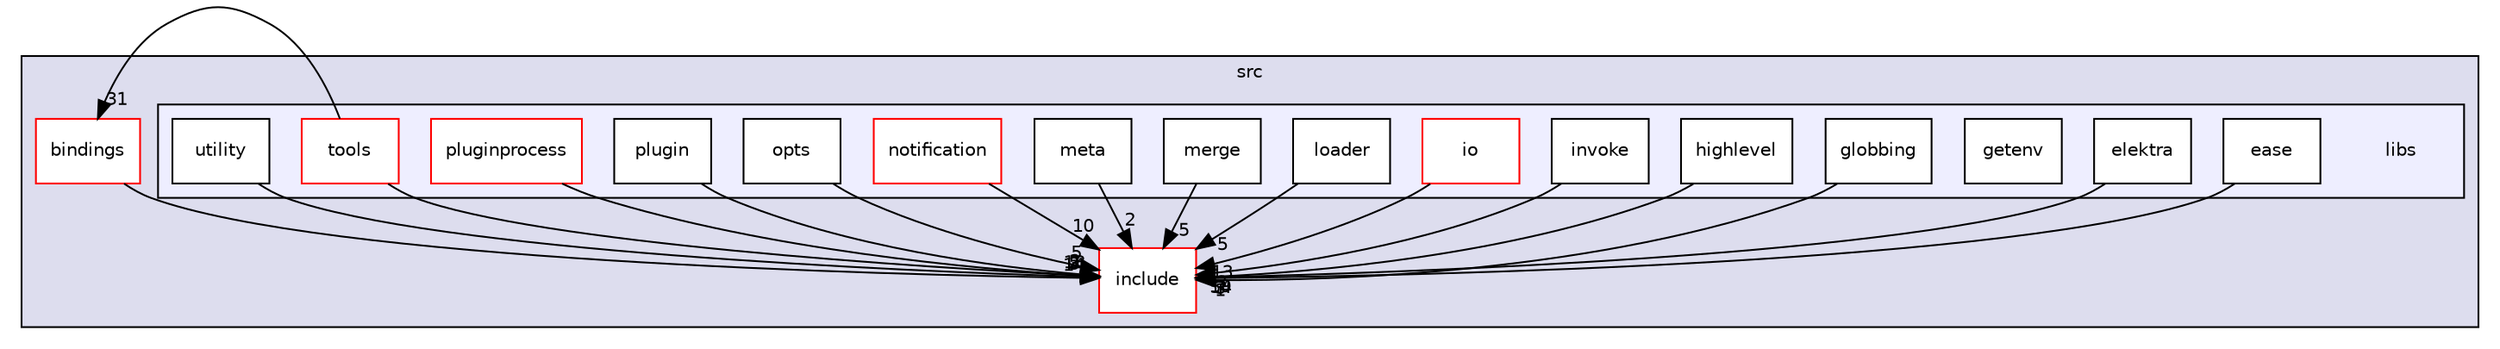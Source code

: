 digraph "libs" {
  compound=true
  node [ fontsize="10", fontname="Helvetica"];
  edge [ labelfontsize="10", labelfontname="Helvetica"];
  subgraph clusterdir_68267d1309a1af8e8297ef4c3efbcdba {
    graph [ bgcolor="#ddddee", pencolor="black", label="src" fontname="Helvetica", fontsize="10", URL="dir_68267d1309a1af8e8297ef4c3efbcdba.html"]
  dir_b0856f6b0d80ccb263b2f415c91f9e17 [shape=box label="include" fillcolor="white" style="filled" color="red" URL="dir_b0856f6b0d80ccb263b2f415c91f9e17.html"];
  dir_ea91a2a72b7cbbf988d2bd2cd1d23e49 [shape=box label="bindings" fillcolor="white" style="filled" color="red" URL="dir_ea91a2a72b7cbbf988d2bd2cd1d23e49.html"];
  subgraph clusterdir_87a455bccb09a92130c26a11a880c98a {
    graph [ bgcolor="#eeeeff", pencolor="black", label="" URL="dir_87a455bccb09a92130c26a11a880c98a.html"];
    dir_87a455bccb09a92130c26a11a880c98a [shape=plaintext label="libs"];
  dir_2344e29ee736e4363a0aae8af5b84cd8 [shape=box label="ease" fillcolor="white" style="filled" URL="dir_2344e29ee736e4363a0aae8af5b84cd8.html"];
  dir_e0dd646c39a393cc8e6d3e5e227334a6 [shape=box label="elektra" fillcolor="white" style="filled" URL="dir_e0dd646c39a393cc8e6d3e5e227334a6.html"];
  dir_8e679771a457ee9b5d252fc11bcf7555 [shape=box label="getenv" fillcolor="white" style="filled" URL="dir_8e679771a457ee9b5d252fc11bcf7555.html"];
  dir_d985d2ec8092f968c8b30c1781b54fd4 [shape=box label="globbing" fillcolor="white" style="filled" URL="dir_d985d2ec8092f968c8b30c1781b54fd4.html"];
  dir_de0c12191b988f5ae0ee193bcd871f03 [shape=box label="highlevel" fillcolor="white" style="filled" URL="dir_de0c12191b988f5ae0ee193bcd871f03.html"];
  dir_6d363a22b7898af9cbc7afc500a80959 [shape=box label="invoke" fillcolor="white" style="filled" URL="dir_6d363a22b7898af9cbc7afc500a80959.html"];
  dir_81c5f602880d8a0ec7ac71eab87b0816 [shape=box label="io" fillcolor="white" style="filled" color="red" URL="dir_81c5f602880d8a0ec7ac71eab87b0816.html"];
  dir_4dddacba5ff73689d9815740528dfc30 [shape=box label="loader" fillcolor="white" style="filled" URL="dir_4dddacba5ff73689d9815740528dfc30.html"];
  dir_c210ee85d85f6df8c43d8af3d283b003 [shape=box label="merge" fillcolor="white" style="filled" URL="dir_c210ee85d85f6df8c43d8af3d283b003.html"];
  dir_4bdcff9e69ba7c2686769ebca9f23052 [shape=box label="meta" fillcolor="white" style="filled" URL="dir_4bdcff9e69ba7c2686769ebca9f23052.html"];
  dir_a9b84b91dc124b7bd1ef2118e83f8a03 [shape=box label="notification" fillcolor="white" style="filled" color="red" URL="dir_a9b84b91dc124b7bd1ef2118e83f8a03.html"];
  dir_6ff6b25be14b1cc3cfa7d7cd99c468a2 [shape=box label="opts" fillcolor="white" style="filled" URL="dir_6ff6b25be14b1cc3cfa7d7cd99c468a2.html"];
  dir_465b340bf39a66e34e4d29686b3fb216 [shape=box label="plugin" fillcolor="white" style="filled" URL="dir_465b340bf39a66e34e4d29686b3fb216.html"];
  dir_50ba3f1b5541e9cc2f26972d95766272 [shape=box label="pluginprocess" fillcolor="white" style="filled" color="red" URL="dir_50ba3f1b5541e9cc2f26972d95766272.html"];
  dir_89fa086523ca714548e7966bf1a47b6b [shape=box label="tools" fillcolor="white" style="filled" color="red" URL="dir_89fa086523ca714548e7966bf1a47b6b.html"];
  dir_a1e3b43adfe5cbc7e7f377e58f53438d [shape=box label="utility" fillcolor="white" style="filled" URL="dir_a1e3b43adfe5cbc7e7f377e58f53438d.html"];
  }
  }
  dir_2344e29ee736e4363a0aae8af5b84cd8->dir_b0856f6b0d80ccb263b2f415c91f9e17 [headlabel="3", labeldistance=1.5 headhref="dir_000006_000031.html"];
  dir_d985d2ec8092f968c8b30c1781b54fd4->dir_b0856f6b0d80ccb263b2f415c91f9e17 [headlabel="1", labeldistance=1.5 headhref="dir_000049_000031.html"];
  dir_6d363a22b7898af9cbc7afc500a80959->dir_b0856f6b0d80ccb263b2f415c91f9e17 [headlabel="3", labeldistance=1.5 headhref="dir_000050_000031.html"];
  dir_a1e3b43adfe5cbc7e7f377e58f53438d->dir_b0856f6b0d80ccb263b2f415c91f9e17 [headlabel="3", labeldistance=1.5 headhref="dir_000166_000031.html"];
  dir_de0c12191b988f5ae0ee193bcd871f03->dir_b0856f6b0d80ccb263b2f415c91f9e17 [headlabel="19", labeldistance=1.5 headhref="dir_000044_000031.html"];
  dir_50ba3f1b5541e9cc2f26972d95766272->dir_b0856f6b0d80ccb263b2f415c91f9e17 [headlabel="5", labeldistance=1.5 headhref="dir_000065_000031.html"];
  dir_e0dd646c39a393cc8e6d3e5e227334a6->dir_b0856f6b0d80ccb263b2f415c91f9e17 [headlabel="54", labeldistance=1.5 headhref="dir_000013_000031.html"];
  dir_6ff6b25be14b1cc3cfa7d7cd99c468a2->dir_b0856f6b0d80ccb263b2f415c91f9e17 [headlabel="5", labeldistance=1.5 headhref="dir_000062_000031.html"];
  dir_a9b84b91dc124b7bd1ef2118e83f8a03->dir_b0856f6b0d80ccb263b2f415c91f9e17 [headlabel="10", labeldistance=1.5 headhref="dir_000061_000031.html"];
  dir_81c5f602880d8a0ec7ac71eab87b0816->dir_b0856f6b0d80ccb263b2f415c91f9e17 [headlabel="13", labeldistance=1.5 headhref="dir_000033_000031.html"];
  dir_89fa086523ca714548e7966bf1a47b6b->dir_b0856f6b0d80ccb263b2f415c91f9e17 [headlabel="18", labeldistance=1.5 headhref="dir_000008_000031.html"];
  dir_89fa086523ca714548e7966bf1a47b6b->dir_ea91a2a72b7cbbf988d2bd2cd1d23e49 [headlabel="31", labeldistance=1.5 headhref="dir_000008_000022.html"];
  dir_ea91a2a72b7cbbf988d2bd2cd1d23e49->dir_b0856f6b0d80ccb263b2f415c91f9e17 [headlabel="14", labeldistance=1.5 headhref="dir_000022_000031.html"];
  dir_4dddacba5ff73689d9815740528dfc30->dir_b0856f6b0d80ccb263b2f415c91f9e17 [headlabel="5", labeldistance=1.5 headhref="dir_000040_000031.html"];
  dir_c210ee85d85f6df8c43d8af3d283b003->dir_b0856f6b0d80ccb263b2f415c91f9e17 [headlabel="5", labeldistance=1.5 headhref="dir_000057_000031.html"];
  dir_4bdcff9e69ba7c2686769ebca9f23052->dir_b0856f6b0d80ccb263b2f415c91f9e17 [headlabel="2", labeldistance=1.5 headhref="dir_000060_000031.html"];
  dir_465b340bf39a66e34e4d29686b3fb216->dir_b0856f6b0d80ccb263b2f415c91f9e17 [headlabel="2", labeldistance=1.5 headhref="dir_000064_000031.html"];
}
